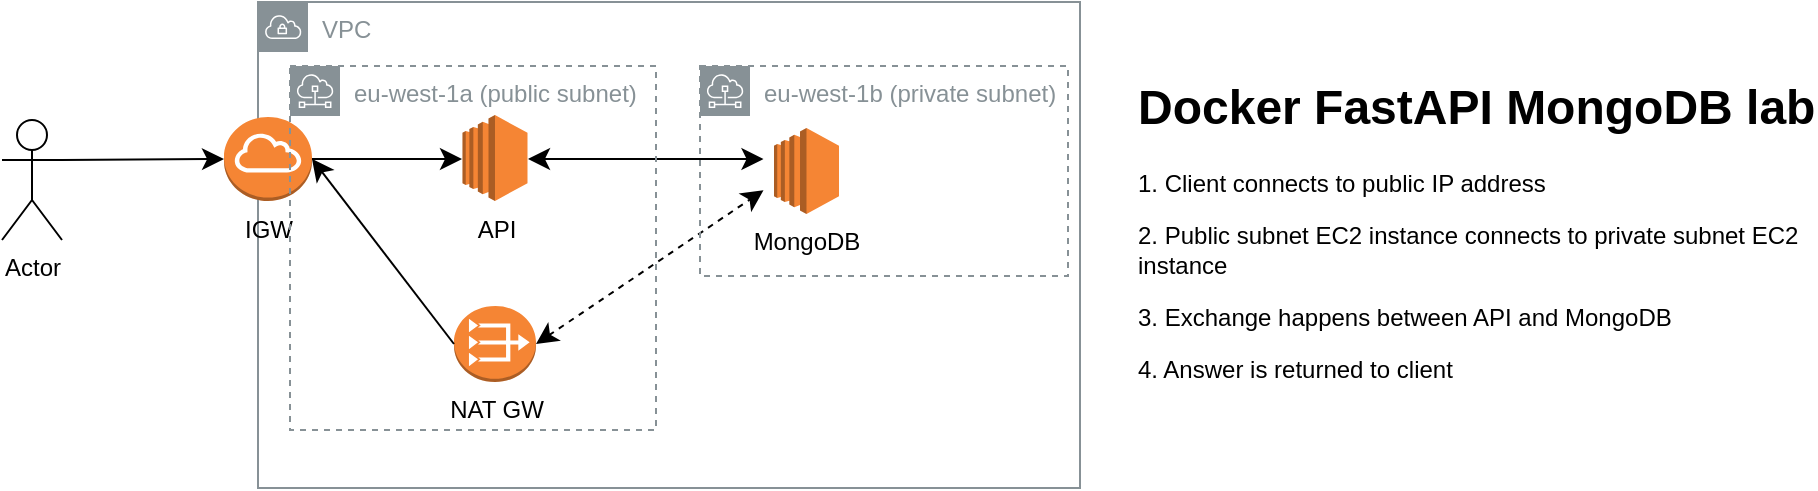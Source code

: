 <mxfile version="28.1.0">
  <diagram name="Page-1" id="YO6fI4UiuW-zHiKsXfEC">
    <mxGraphModel dx="825" dy="959" grid="0" gridSize="10" guides="1" tooltips="1" connect="1" arrows="1" fold="1" page="1" pageScale="1" pageWidth="1000" pageHeight="400" math="0" shadow="0">
      <root>
        <mxCell id="0" />
        <mxCell id="1" parent="0" />
        <mxCell id="ppNzNEcFW-80UwDM_199-4" value="VPC" style="sketch=0;outlineConnect=0;gradientColor=none;html=1;whiteSpace=wrap;fontSize=12;fontStyle=0;shape=mxgraph.aws4.group;grIcon=mxgraph.aws4.group_vpc;strokeColor=#879196;fillColor=none;verticalAlign=top;align=left;spacingLeft=30;fontColor=#879196;dashed=0;" vertex="1" parent="1">
          <mxGeometry x="177" y="47" width="411" height="243" as="geometry" />
        </mxCell>
        <mxCell id="aBk0e4fkvTpgOlKFJHKp-1" value="Actor" style="shape=umlActor;verticalLabelPosition=bottom;verticalAlign=top;html=1;outlineConnect=0;" parent="1" vertex="1">
          <mxGeometry x="49" y="106" width="30" height="60" as="geometry" />
        </mxCell>
        <mxCell id="aBk0e4fkvTpgOlKFJHKp-3" value="" style="endArrow=classic;html=1;rounded=0;fontSize=12;startSize=8;endSize=8;curved=1;exitX=1;exitY=0.333;exitDx=0;exitDy=0;exitPerimeter=0;entryX=0;entryY=0.5;entryDx=0;entryDy=0;entryPerimeter=0;" parent="1" source="aBk0e4fkvTpgOlKFJHKp-1" target="faw6b0mYo4fymj4pTFK4-1" edge="1">
          <mxGeometry width="50" height="50" relative="1" as="geometry">
            <mxPoint x="109" y="126" as="sourcePoint" />
            <mxPoint x="130" y="127" as="targetPoint" />
          </mxGeometry>
        </mxCell>
        <mxCell id="aBk0e4fkvTpgOlKFJHKp-4" value="" style="endArrow=classic;startArrow=classic;html=1;rounded=0;fontSize=12;startSize=8;endSize=8;curved=1;exitX=1;exitY=0.5;exitDx=0;exitDy=0;exitPerimeter=0;entryX=0;entryY=0.5;entryDx=0;entryDy=0;entryPerimeter=0;" parent="1" edge="1">
          <mxGeometry width="50" height="50" relative="1" as="geometry">
            <mxPoint x="312" y="125.5" as="sourcePoint" />
            <mxPoint x="429.75" y="125.5" as="targetPoint" />
          </mxGeometry>
        </mxCell>
        <mxCell id="aBk0e4fkvTpgOlKFJHKp-8" value="&lt;h1 style=&quot;margin-top: 0px;&quot;&gt;Docker FastAPI MongoDB lab&lt;br&gt;&lt;/h1&gt;&lt;p&gt;1. Client connects to public IP address&lt;br&gt;&lt;/p&gt;&lt;p&gt;2. Public subnet EC2 instance connects to private subnet EC2 instance&lt;br&gt;&lt;/p&gt;&lt;p&gt;3. Exchange happens between API and MongoDB&lt;br&gt;&lt;/p&gt;&lt;p&gt;4. Answer is returned to client&lt;br&gt;&lt;/p&gt;" style="text;html=1;whiteSpace=wrap;overflow=hidden;rounded=0;" parent="1" vertex="1">
          <mxGeometry x="615" y="79" width="341" height="180" as="geometry" />
        </mxCell>
        <mxCell id="faw6b0mYo4fymj4pTFK4-1" value="IGW" style="outlineConnect=0;dashed=0;verticalLabelPosition=bottom;verticalAlign=top;align=center;html=1;shape=mxgraph.aws3.internet_gateway;fillColor=#F58534;gradientColor=none;" parent="1" vertex="1">
          <mxGeometry x="160" y="104.5" width="44" height="42" as="geometry" />
        </mxCell>
        <mxCell id="faw6b0mYo4fymj4pTFK4-3" value="" style="endArrow=classic;html=1;rounded=0;fontSize=12;startSize=8;endSize=8;curved=1;exitX=1;exitY=0.5;exitDx=0;exitDy=0;exitPerimeter=0;entryX=0;entryY=0.5;entryDx=0;entryDy=0;entryPerimeter=0;" parent="1" source="faw6b0mYo4fymj4pTFK4-1" edge="1">
          <mxGeometry width="50" height="50" relative="1" as="geometry">
            <mxPoint x="150" y="299" as="sourcePoint" />
            <mxPoint x="279" y="125.5" as="targetPoint" />
          </mxGeometry>
        </mxCell>
        <mxCell id="ODNIWE-asfguKpytUvqN-3" value="NAT GW" style="outlineConnect=0;dashed=0;verticalLabelPosition=bottom;verticalAlign=top;align=center;html=1;shape=mxgraph.aws3.vpc_nat_gateway;fillColor=#F58534;gradientColor=none;" parent="1" vertex="1">
          <mxGeometry x="275" y="199" width="41" height="38" as="geometry" />
        </mxCell>
        <mxCell id="ODNIWE-asfguKpytUvqN-4" value="" style="endArrow=classic;dashed=1;html=1;rounded=0;fontSize=12;startSize=8;endSize=8;curved=1;entryX=0;entryY=0.79;entryDx=0;entryDy=0;entryPerimeter=0;exitX=1;exitY=0.5;exitDx=0;exitDy=0;exitPerimeter=0;startArrow=classic;startFill=1;endFill=1;" parent="1" source="ODNIWE-asfguKpytUvqN-3" edge="1">
          <mxGeometry width="50" height="50" relative="1" as="geometry">
            <mxPoint x="318" y="410" as="sourcePoint" />
            <mxPoint x="429.75" y="141.16" as="targetPoint" />
          </mxGeometry>
        </mxCell>
        <mxCell id="ODNIWE-asfguKpytUvqN-5" style="edgeStyle=none;curved=1;rounded=0;orthogonalLoop=1;jettySize=auto;html=1;exitX=0;exitY=0.5;exitDx=0;exitDy=0;exitPerimeter=0;entryX=1;entryY=0.5;entryDx=0;entryDy=0;entryPerimeter=0;fontSize=12;startSize=8;endSize=8;" parent="1" source="ODNIWE-asfguKpytUvqN-3" target="faw6b0mYo4fymj4pTFK4-1" edge="1">
          <mxGeometry relative="1" as="geometry" />
        </mxCell>
        <mxCell id="ppNzNEcFW-80UwDM_199-2" value="MongoDB" style="outlineConnect=0;dashed=0;verticalLabelPosition=bottom;verticalAlign=top;align=center;html=1;shape=mxgraph.aws3.ec2;fillColor=#F58534;gradientColor=none;" vertex="1" parent="1">
          <mxGeometry x="435" y="110" width="32.5" height="43" as="geometry" />
        </mxCell>
        <mxCell id="ppNzNEcFW-80UwDM_199-3" value="API" style="outlineConnect=0;dashed=0;verticalLabelPosition=bottom;verticalAlign=top;align=center;html=1;shape=mxgraph.aws3.ec2;fillColor=#F58534;gradientColor=none;" vertex="1" parent="1">
          <mxGeometry x="279.25" y="103.5" width="32.5" height="43" as="geometry" />
        </mxCell>
        <mxCell id="ppNzNEcFW-80UwDM_199-5" value="eu-west-1a (public subnet)" style="sketch=0;outlineConnect=0;gradientColor=none;html=1;whiteSpace=wrap;fontSize=12;fontStyle=0;shape=mxgraph.aws4.group;grIcon=mxgraph.aws4.group_subnet;strokeColor=#879196;fillColor=none;verticalAlign=top;align=left;spacingLeft=30;fontColor=#879196;dashed=1;" vertex="1" parent="1">
          <mxGeometry x="193" y="79" width="183" height="182" as="geometry" />
        </mxCell>
        <mxCell id="ppNzNEcFW-80UwDM_199-7" value="eu-west-1b (private subnet)" style="sketch=0;outlineConnect=0;gradientColor=none;html=1;whiteSpace=wrap;fontSize=12;fontStyle=0;shape=mxgraph.aws4.group;grIcon=mxgraph.aws4.group_subnet;strokeColor=#879196;fillColor=none;verticalAlign=top;align=left;spacingLeft=30;fontColor=#879196;dashed=1;" vertex="1" parent="1">
          <mxGeometry x="398" y="79" width="184" height="105" as="geometry" />
        </mxCell>
      </root>
    </mxGraphModel>
  </diagram>
</mxfile>
